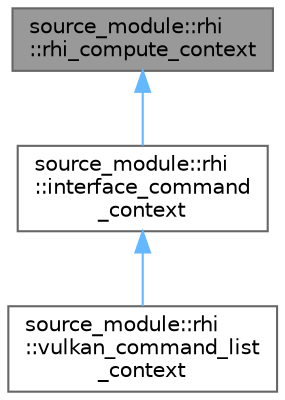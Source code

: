 digraph "source_module::rhi::rhi_compute_context"
{
 // LATEX_PDF_SIZE
  bgcolor="transparent";
  edge [fontname=Helvetica,fontsize=10,labelfontname=Helvetica,labelfontsize=10];
  node [fontname=Helvetica,fontsize=10,shape=box,height=0.2,width=0.4];
  Node1 [id="Node000001",label="source_module::rhi\l::rhi_compute_context",height=0.2,width=0.4,color="gray40", fillcolor="grey60", style="filled", fontcolor="black",tooltip=" "];
  Node1 -> Node2 [id="edge3_Node000001_Node000002",dir="back",color="steelblue1",style="solid",tooltip=" "];
  Node2 [id="Node000002",label="source_module::rhi\l::interface_command\l_context",height=0.2,width=0.4,color="gray40", fillcolor="white", style="filled",URL="$classsource__module_1_1rhi_1_1interface__command__context.html",tooltip=" "];
  Node2 -> Node3 [id="edge4_Node000002_Node000003",dir="back",color="steelblue1",style="solid",tooltip=" "];
  Node3 [id="Node000003",label="source_module::rhi\l::vulkan_command_list\l_context",height=0.2,width=0.4,color="gray40", fillcolor="white", style="filled",URL="$classsource__module_1_1rhi_1_1vulkan__command__list__context.html",tooltip=" "];
}
